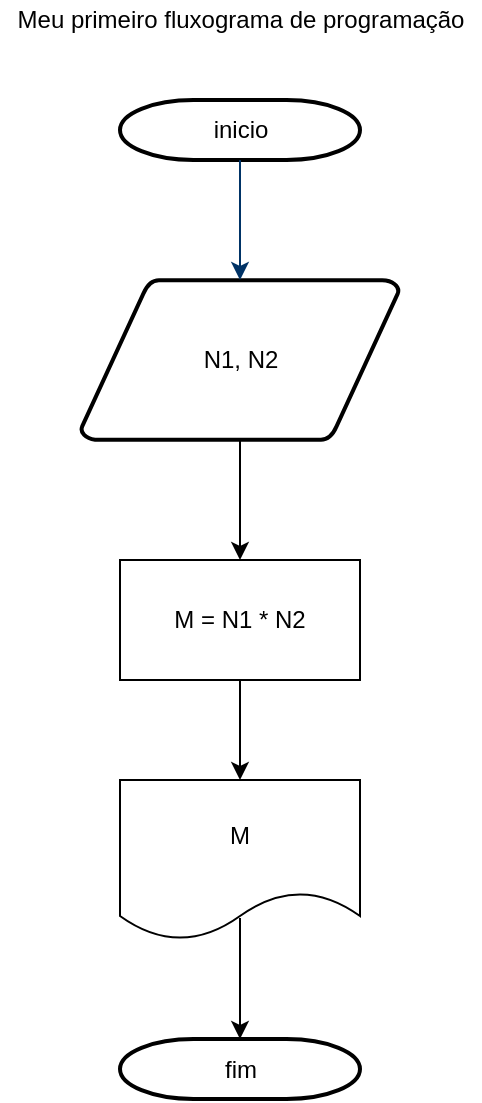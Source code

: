 <mxfile version="14.4.8" type="github" pages="2">
  <diagram id="C5RBs43oDa-KdzZeNtuy" name="Page-1">
    <mxGraphModel dx="2021" dy="795" grid="1" gridSize="10" guides="1" tooltips="1" connect="1" arrows="1" fold="1" page="1" pageScale="1" pageWidth="827" pageHeight="1169" math="0" shadow="0">
      <root>
        <mxCell id="WIyWlLk6GJQsqaUBKTNV-0" />
        <mxCell id="WIyWlLk6GJQsqaUBKTNV-1" parent="WIyWlLk6GJQsqaUBKTNV-0" />
        <mxCell id="1-GDpWFCQnMQUsw_qzJS-3" value="inicio" style="shape=mxgraph.flowchart.terminator;strokeWidth=2;gradientColor=none;gradientDirection=north;fontStyle=0;html=1;" vertex="1" parent="WIyWlLk6GJQsqaUBKTNV-1">
          <mxGeometry x="354" y="100" width="120" height="30" as="geometry" />
        </mxCell>
        <mxCell id="1-GDpWFCQnMQUsw_qzJS-4" value="N1, N2" style="shape=mxgraph.flowchart.data;strokeWidth=2;gradientColor=none;gradientDirection=north;fontStyle=0;html=1;" vertex="1" parent="WIyWlLk6GJQsqaUBKTNV-1">
          <mxGeometry x="334.5" y="190" width="159" height="80" as="geometry" />
        </mxCell>
        <mxCell id="1-GDpWFCQnMQUsw_qzJS-8" style="fontStyle=1;strokeColor=#003366;strokeWidth=1;html=1;entryX=0.5;entryY=0;entryDx=0;entryDy=0;entryPerimeter=0;exitX=0.5;exitY=1;exitDx=0;exitDy=0;exitPerimeter=0;" edge="1" parent="WIyWlLk6GJQsqaUBKTNV-1" source="1-GDpWFCQnMQUsw_qzJS-3" target="1-GDpWFCQnMQUsw_qzJS-4">
          <mxGeometry relative="1" as="geometry">
            <mxPoint x="414" y="140" as="sourcePoint" />
            <mxPoint x="414" y="180" as="targetPoint" />
          </mxGeometry>
        </mxCell>
        <mxCell id="1-GDpWFCQnMQUsw_qzJS-41" value="fim" style="shape=mxgraph.flowchart.terminator;strokeWidth=2;gradientColor=none;gradientDirection=north;fontStyle=0;html=1;" vertex="1" parent="WIyWlLk6GJQsqaUBKTNV-1">
          <mxGeometry x="354" y="569.5" width="120" height="30" as="geometry" />
        </mxCell>
        <mxCell id="1-GDpWFCQnMQUsw_qzJS-57" value="" style="endArrow=classic;html=1;exitX=0.5;exitY=1;exitDx=0;exitDy=0;exitPerimeter=0;" edge="1" parent="WIyWlLk6GJQsqaUBKTNV-1" source="1-GDpWFCQnMQUsw_qzJS-4">
          <mxGeometry width="50" height="50" relative="1" as="geometry">
            <mxPoint x="350" y="350" as="sourcePoint" />
            <mxPoint x="414" y="330" as="targetPoint" />
          </mxGeometry>
        </mxCell>
        <mxCell id="1-GDpWFCQnMQUsw_qzJS-58" value="M" style="shape=document;whiteSpace=wrap;html=1;boundedLbl=1;" vertex="1" parent="WIyWlLk6GJQsqaUBKTNV-1">
          <mxGeometry x="354" y="440" width="120" height="80" as="geometry" />
        </mxCell>
        <mxCell id="1-GDpWFCQnMQUsw_qzJS-59" value="M = N1 * N2" style="rounded=0;whiteSpace=wrap;html=1;" vertex="1" parent="WIyWlLk6GJQsqaUBKTNV-1">
          <mxGeometry x="354" y="330" width="120" height="60" as="geometry" />
        </mxCell>
        <mxCell id="1-GDpWFCQnMQUsw_qzJS-62" value="" style="endArrow=classic;html=1;exitX=0.5;exitY=1;exitDx=0;exitDy=0;" edge="1" parent="WIyWlLk6GJQsqaUBKTNV-1" source="1-GDpWFCQnMQUsw_qzJS-59">
          <mxGeometry width="50" height="50" relative="1" as="geometry">
            <mxPoint x="390" y="460" as="sourcePoint" />
            <mxPoint x="414" y="440" as="targetPoint" />
          </mxGeometry>
        </mxCell>
        <mxCell id="1-GDpWFCQnMQUsw_qzJS-63" value="" style="endArrow=classic;html=1;entryX=0.5;entryY=0;entryDx=0;entryDy=0;entryPerimeter=0;exitX=0.5;exitY=0.863;exitDx=0;exitDy=0;exitPerimeter=0;" edge="1" parent="WIyWlLk6GJQsqaUBKTNV-1" source="1-GDpWFCQnMQUsw_qzJS-58" target="1-GDpWFCQnMQUsw_qzJS-41">
          <mxGeometry width="50" height="50" relative="1" as="geometry">
            <mxPoint x="450" y="540" as="sourcePoint" />
            <mxPoint x="440" y="520" as="targetPoint" />
          </mxGeometry>
        </mxCell>
        <mxCell id="1-GDpWFCQnMQUsw_qzJS-64" value="Meu primeiro fluxograma de programação&lt;br&gt;" style="text;html=1;resizable=0;autosize=1;align=center;verticalAlign=middle;points=[];fillColor=none;strokeColor=none;rounded=0;" vertex="1" parent="WIyWlLk6GJQsqaUBKTNV-1">
          <mxGeometry x="294" y="50" width="240" height="20" as="geometry" />
        </mxCell>
      </root>
    </mxGraphModel>
  </diagram>
  <diagram id="2aI59rsplU7SZFt_m2KD" name="Page-2">
    <mxGraphModel dx="1394" dy="1717" grid="1" gridSize="10" guides="1" tooltips="1" connect="1" arrows="1" fold="1" page="1" pageScale="1" pageWidth="827" pageHeight="1169" math="0" shadow="0">
      <root>
        <mxCell id="H8yMLre-HX2b1RrCg91P-0" />
        <mxCell id="H8yMLre-HX2b1RrCg91P-1" parent="H8yMLre-HX2b1RrCg91P-0" />
        <mxCell id="eY6go22_3_SLovZ1bgRY-0" value="inicio" style="shape=mxgraph.flowchart.terminator;strokeWidth=2;gradientColor=none;gradientDirection=north;fontStyle=0;html=1;" vertex="1" parent="H8yMLre-HX2b1RrCg91P-1">
          <mxGeometry x="110" y="25" width="120" height="30" as="geometry" />
        </mxCell>
        <mxCell id="eY6go22_3_SLovZ1bgRY-1" value="N1 e N2" style="shape=mxgraph.flowchart.data;strokeWidth=2;gradientColor=none;gradientDirection=north;fontStyle=0;html=1;" vertex="1" parent="H8yMLre-HX2b1RrCg91P-1">
          <mxGeometry x="334" width="159" height="80" as="geometry" />
        </mxCell>
        <mxCell id="eY6go22_3_SLovZ1bgRY-4" value="N2 = 0?" style="shape=mxgraph.flowchart.decision;strokeWidth=2;gradientColor=none;gradientDirection=north;fontStyle=0;html=1;" vertex="1" parent="H8yMLre-HX2b1RrCg91P-1">
          <mxGeometry x="365" y="200" width="98" height="57" as="geometry" />
        </mxCell>
        <mxCell id="eY6go22_3_SLovZ1bgRY-5" style="fontStyle=1;strokeColor=#003366;strokeWidth=1;html=1;" edge="1" parent="H8yMLre-HX2b1RrCg91P-1" target="eY6go22_3_SLovZ1bgRY-1">
          <mxGeometry relative="1" as="geometry">
            <mxPoint x="250" y="38" as="sourcePoint" />
            <mxPoint x="334" y="38" as="targetPoint" />
            <Array as="points">
              <mxPoint x="334" y="38" />
            </Array>
          </mxGeometry>
        </mxCell>
        <mxCell id="eY6go22_3_SLovZ1bgRY-6" style="fontStyle=1;strokeColor=#003366;strokeWidth=1;html=1;" edge="1" parent="H8yMLre-HX2b1RrCg91P-1" source="eY6go22_3_SLovZ1bgRY-1">
          <mxGeometry relative="1" as="geometry">
            <mxPoint x="414" y="190" as="targetPoint" />
          </mxGeometry>
        </mxCell>
        <mxCell id="eY6go22_3_SLovZ1bgRY-55" value="Não" style="endArrow=classic;html=1;" edge="1" parent="H8yMLre-HX2b1RrCg91P-1">
          <mxGeometry width="50" height="50" relative="1" as="geometry">
            <mxPoint x="413.58" y="270" as="sourcePoint" />
            <mxPoint x="413.58" y="390" as="targetPoint" />
          </mxGeometry>
        </mxCell>
        <mxCell id="eY6go22_3_SLovZ1bgRY-56" value="M = N1 / N2" style="rounded=0;whiteSpace=wrap;html=1;" vertex="1" parent="H8yMLre-HX2b1RrCg91P-1">
          <mxGeometry x="354" y="410" width="120" height="60" as="geometry" />
        </mxCell>
        <mxCell id="eY6go22_3_SLovZ1bgRY-57" value="" style="endArrow=classic;html=1;" edge="1" parent="H8yMLre-HX2b1RrCg91P-1">
          <mxGeometry width="50" height="50" relative="1" as="geometry">
            <mxPoint x="413" y="480" as="sourcePoint" />
            <mxPoint x="413" y="600" as="targetPoint" />
          </mxGeometry>
        </mxCell>
        <mxCell id="eY6go22_3_SLovZ1bgRY-58" value="" style="shape=document;whiteSpace=wrap;html=1;boundedLbl=1;" vertex="1" parent="H8yMLre-HX2b1RrCg91P-1">
          <mxGeometry x="354" y="630" width="120" height="80" as="geometry" />
        </mxCell>
      </root>
    </mxGraphModel>
  </diagram>
</mxfile>
